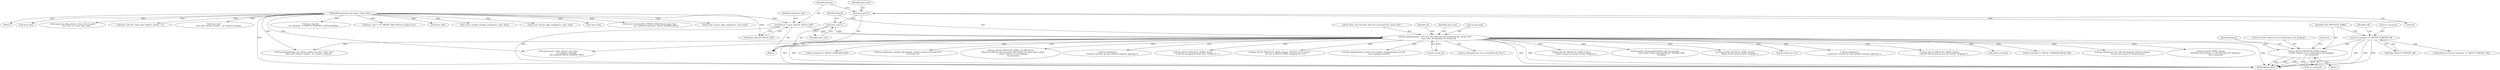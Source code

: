 digraph "0_tor_56a7c5bc15e0447203a491c1ee37de9939ad1dcd@pointer" {
"1000999" [label="(Call,log_fn(LOG_PROTOCOL_WARN, domain,\n               \"resolve request on circ with purpose %d; dropping\",\n               circ->purpose))"];
"1000149" [label="(Call,log_debug(domain, \"Now seen %d relay cells here (command %d, stream %d).\",\n            num_seen, rh.command, rh.stream_id))"];
"1000126" [label="(Call,domain = layer_hint?LD_APP:LD_EXIT)"];
"1000118" [label="(MethodParameterIn,crypt_path_t *layer_hint)"];
"1000147" [label="(Call,num_seen++)"];
"1000121" [label="(Call,num_seen=0)"];
"1000993" [label="(Call,circ->purpose != CIRCUIT_PURPOSE_OR)"];
"1000363" [label="(Call,!layer_hint)"];
"1000388" [label="(Call,log_debug(domain,\"circ deliver_window now %d.\", layer_hint ?\n                layer_hint->deliver_window : circ->deliver_window))"];
"1001001" [label="(Identifier,domain)"];
"1001064" [label="(MethodReturn,RET)"];
"1001002" [label="(Literal,\"resolve request on circ with purpose %d; dropping\")"];
"1001003" [label="(Call,circ->purpose)"];
"1000126" [label="(Call,domain = layer_hint?LD_APP:LD_EXIT)"];
"1000237" [label="(Call,rh.command == RELAY_COMMAND_DATA)"];
"1000249" [label="(Call,connection_edge_process_relay_cell_not_open(\n               &rh, cell, circ, conn, layer_hint))"];
"1000354" [label="(Call,layer_hint && --layer_hint->deliver_window < 0)"];
"1000391" [label="(Call,layer_hint ?\n                layer_hint->deliver_window : circ->deliver_window)"];
"1000994" [label="(Call,circ->purpose)"];
"1000118" [label="(MethodParameterIn,crypt_path_t *layer_hint)"];
"1000928" [label="(Call,log_info(domain,\"sendme cell dropped, unknown stream (streamid %d).\",\n                 rh.stream_id))"];
"1000127" [label="(Identifier,domain)"];
"1001007" [label="(Literal,0)"];
"1001039" [label="(Call,rend_process_relay_cell(circ, layer_hint,\n                              rh.command, rh.length,\n                              cell->payload+RELAY_HEADER_SIZE))"];
"1000267" [label="(Call,layer_hint &&\n          circ->purpose != CIRCUIT_PURPOSE_S_REND_JOINED)"];
"1000149" [label="(Call,log_debug(domain, \"Now seen %d relay cells here (command %d, stream %d).\",\n            num_seen, rh.command, rh.stream_id))"];
"1000997" [label="(Identifier,CIRCUIT_PURPOSE_OR)"];
"1001000" [label="(Identifier,LOG_PROTOCOL_WARN)"];
"1001055" [label="(Call,log_fn(LOG_PROTOCOL_WARN, LD_PROTOCOL,\n         \"Received unknown relay command %d. Perhaps the other side is using \"\n         \"a newer version of Tor? Dropping.\",\n         rh.command))"];
"1000999" [label="(Call,log_fn(LOG_PROTOCOL_WARN, domain,\n               \"resolve request on circ with purpose %d; dropping\",\n               circ->purpose))"];
"1000288" [label="(Call,layer_hint != TO_ORIGIN_CIRCUIT(circ)->cpath->prev)"];
"1000993" [label="(Call,circ->purpose != CIRCUIT_PURPOSE_OR)"];
"1001025" [label="(Call,log_info(domain,\n               \"'resolved' received, no conn attached anymore. Ignoring.\"))"];
"1000119" [label="(Block,)"];
"1001018" [label="(Call,log_fn(LOG_PROTOCOL_WARN, domain,\n               \"'resolved' unsupported while open. Closing circ.\"))"];
"1000643" [label="(Call,!layer_hint)"];
"1000613" [label="(Call,log_fn(LOG_PROTOCOL_WARN, domain, \"EXTEND cell received, \"\n                   \"but not via RELAY_EARLY. Dropping.%s\", m))"];
"1000941" [label="(Call,log_debug(domain,\"stream-level sendme, packagewindow now %d.\",\n                conn->package_window))"];
"1000156" [label="(Call,rh.stream_id)"];
"1000151" [label="(Literal,\"Now seen %d relay cells here (command %d, stream %d).\")"];
"1000992" [label="(ControlStructure,if (circ->purpose != CIRCUIT_PURPOSE_OR))"];
"1000652" [label="(Call,log_debug(domain,\"Got an extended cell! Yay.\"))"];
"1000150" [label="(Identifier,domain)"];
"1000162" [label="(Identifier,rh)"];
"1000985" [label="(Call,log_fn(LOG_PROTOCOL_WARN, domain,\n               \"resolve request for known stream; dropping.\"))"];
"1000135" [label="(Identifier,optimistic_data)"];
"1000659" [label="(Call,extended_cell_parse(&extended_cell, rh.command,\n                        (const uint8_t*)cell->payload+RELAY_HEADER_SIZE,\n                        rh.length))"];
"1000147" [label="(Call,num_seen++)"];
"1000123" [label="(Literal,0)"];
"1000122" [label="(Identifier,num_seen)"];
"1000148" [label="(Identifier,num_seen)"];
"1000306" [label="(Call,log_fn(LOG_PROTOCOL_WARN, domain,\n                \"Begin cell for known stream. Dropping.\"))"];
"1000152" [label="(Identifier,num_seen)"];
"1000174" [label="(Call,rh.stream_id == 0)"];
"1000842" [label="(Call,log_info(domain,\n               \"'connected' received, no conn attached anymore. Ignoring.\"))"];
"1000399" [label="(Call,circuit_consider_sending_sendme(circ, layer_hint))"];
"1000558" [label="(Call,log_fn(LOG_PROTOCOL_WARN, domain,\n               \"'extend' cell received for non-zero stream. Dropping.\"))"];
"1000998" [label="(Block,)"];
"1000196" [label="(Call,(int)rh.command)"];
"1000153" [label="(Call,rh.command)"];
"1000314" [label="(Call,rh.command == RELAY_COMMAND_BEGIN_DIR)"];
"1000919" [label="(Call,circuit_resume_edge_reading(circ, layer_hint))"];
"1000475" [label="(Call,log_info(domain,\"end cell (%s) dropped, unknown stream.\",\n                 stream_end_reason_to_string(reason)))"];
"1001009" [label="(Identifier,cell)"];
"1000121" [label="(Call,num_seen=0)"];
"1000810" [label="(Call,!layer_hint)"];
"1000627" [label="(Call,log_fn(LOG_WARN, domain,\n                 \"EXTEND cell received, in a cell with type %d! Dropping.\",\n                 cell->command))"];
"1000128" [label="(Call,layer_hint?LD_APP:LD_EXIT)"];
"1000819" [label="(Call,circuit_truncated(TO_ORIGIN_CIRCUIT(circ), layer_hint,\n                        get_uint8(cell->payload + RELAY_HEADER_SIZE)))"];
"1000884" [label="(Call,circuit_resume_edge_reading(circ, layer_hint))"];
"1000999" -> "1000998"  [label="AST: "];
"1000999" -> "1001003"  [label="CFG: "];
"1001000" -> "1000999"  [label="AST: "];
"1001001" -> "1000999"  [label="AST: "];
"1001002" -> "1000999"  [label="AST: "];
"1001003" -> "1000999"  [label="AST: "];
"1001007" -> "1000999"  [label="CFG: "];
"1000999" -> "1001064"  [label="DDG: "];
"1000999" -> "1001064"  [label="DDG: "];
"1000999" -> "1001064"  [label="DDG: "];
"1000999" -> "1001064"  [label="DDG: "];
"1000149" -> "1000999"  [label="DDG: "];
"1000993" -> "1000999"  [label="DDG: "];
"1000149" -> "1000119"  [label="AST: "];
"1000149" -> "1000156"  [label="CFG: "];
"1000150" -> "1000149"  [label="AST: "];
"1000151" -> "1000149"  [label="AST: "];
"1000152" -> "1000149"  [label="AST: "];
"1000153" -> "1000149"  [label="AST: "];
"1000156" -> "1000149"  [label="AST: "];
"1000162" -> "1000149"  [label="CFG: "];
"1000149" -> "1001064"  [label="DDG: "];
"1000149" -> "1001064"  [label="DDG: "];
"1000149" -> "1001064"  [label="DDG: "];
"1000149" -> "1001064"  [label="DDG: "];
"1000149" -> "1001064"  [label="DDG: "];
"1000126" -> "1000149"  [label="DDG: "];
"1000147" -> "1000149"  [label="DDG: "];
"1000149" -> "1000174"  [label="DDG: "];
"1000149" -> "1000196"  [label="DDG: "];
"1000149" -> "1000237"  [label="DDG: "];
"1000149" -> "1000306"  [label="DDG: "];
"1000149" -> "1000314"  [label="DDG: "];
"1000149" -> "1000388"  [label="DDG: "];
"1000149" -> "1000475"  [label="DDG: "];
"1000149" -> "1000558"  [label="DDG: "];
"1000149" -> "1000613"  [label="DDG: "];
"1000149" -> "1000627"  [label="DDG: "];
"1000149" -> "1000652"  [label="DDG: "];
"1000149" -> "1000659"  [label="DDG: "];
"1000149" -> "1000842"  [label="DDG: "];
"1000149" -> "1000928"  [label="DDG: "];
"1000149" -> "1000941"  [label="DDG: "];
"1000149" -> "1000985"  [label="DDG: "];
"1000149" -> "1001018"  [label="DDG: "];
"1000149" -> "1001025"  [label="DDG: "];
"1000149" -> "1001039"  [label="DDG: "];
"1000149" -> "1001055"  [label="DDG: "];
"1000126" -> "1000119"  [label="AST: "];
"1000126" -> "1000128"  [label="CFG: "];
"1000127" -> "1000126"  [label="AST: "];
"1000128" -> "1000126"  [label="AST: "];
"1000135" -> "1000126"  [label="CFG: "];
"1000126" -> "1001064"  [label="DDG: "];
"1000118" -> "1000126"  [label="DDG: "];
"1000118" -> "1000114"  [label="AST: "];
"1000118" -> "1001064"  [label="DDG: "];
"1000118" -> "1000128"  [label="DDG: "];
"1000118" -> "1000249"  [label="DDG: "];
"1000118" -> "1000267"  [label="DDG: "];
"1000118" -> "1000288"  [label="DDG: "];
"1000118" -> "1000354"  [label="DDG: "];
"1000118" -> "1000363"  [label="DDG: "];
"1000118" -> "1000388"  [label="DDG: "];
"1000118" -> "1000391"  [label="DDG: "];
"1000118" -> "1000399"  [label="DDG: "];
"1000118" -> "1000643"  [label="DDG: "];
"1000118" -> "1000810"  [label="DDG: "];
"1000118" -> "1000819"  [label="DDG: "];
"1000118" -> "1000884"  [label="DDG: "];
"1000118" -> "1000919"  [label="DDG: "];
"1000118" -> "1001039"  [label="DDG: "];
"1000147" -> "1000119"  [label="AST: "];
"1000147" -> "1000148"  [label="CFG: "];
"1000148" -> "1000147"  [label="AST: "];
"1000150" -> "1000147"  [label="CFG: "];
"1000121" -> "1000147"  [label="DDG: "];
"1000121" -> "1000119"  [label="AST: "];
"1000121" -> "1000123"  [label="CFG: "];
"1000122" -> "1000121"  [label="AST: "];
"1000123" -> "1000121"  [label="AST: "];
"1000127" -> "1000121"  [label="CFG: "];
"1000993" -> "1000992"  [label="AST: "];
"1000993" -> "1000997"  [label="CFG: "];
"1000994" -> "1000993"  [label="AST: "];
"1000997" -> "1000993"  [label="AST: "];
"1001000" -> "1000993"  [label="CFG: "];
"1001009" -> "1000993"  [label="CFG: "];
"1000993" -> "1001064"  [label="DDG: "];
"1000993" -> "1001064"  [label="DDG: "];
"1000993" -> "1001064"  [label="DDG: "];
}
